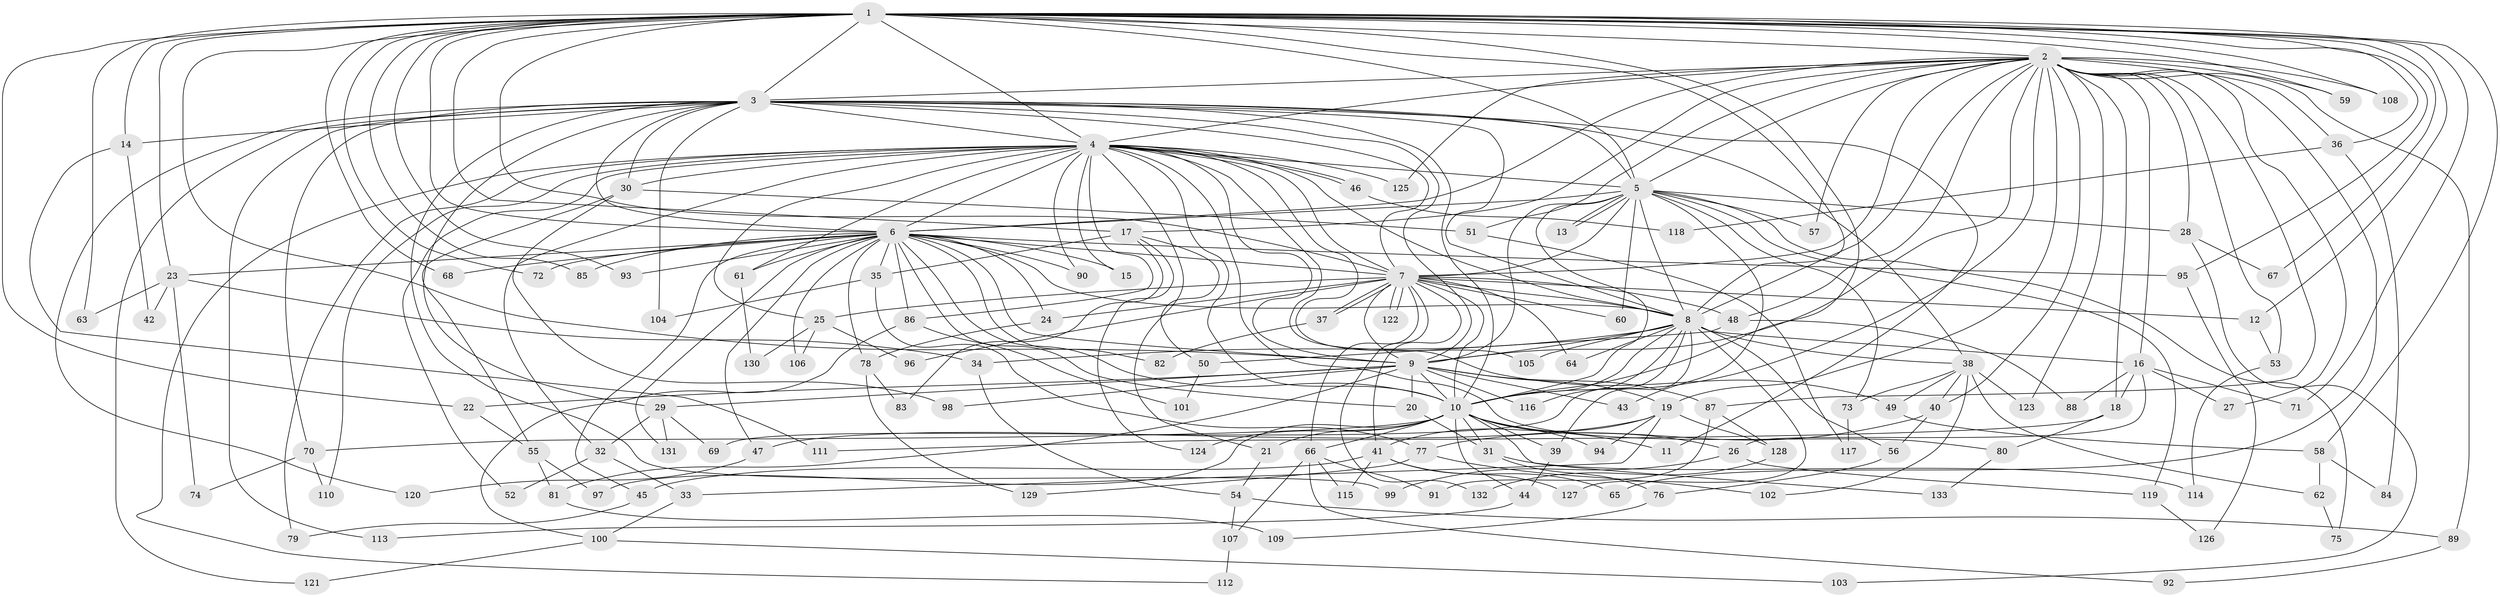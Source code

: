 // coarse degree distribution, {18: 0.02564102564102564, 1: 0.48717948717948717, 2: 0.358974358974359, 11: 0.02564102564102564, 9: 0.02564102564102564, 3: 0.02564102564102564, 5: 0.02564102564102564, 21: 0.02564102564102564}
// Generated by graph-tools (version 1.1) at 2025/46/03/04/25 21:46:53]
// undirected, 133 vertices, 291 edges
graph export_dot {
graph [start="1"]
  node [color=gray90,style=filled];
  1;
  2;
  3;
  4;
  5;
  6;
  7;
  8;
  9;
  10;
  11;
  12;
  13;
  14;
  15;
  16;
  17;
  18;
  19;
  20;
  21;
  22;
  23;
  24;
  25;
  26;
  27;
  28;
  29;
  30;
  31;
  32;
  33;
  34;
  35;
  36;
  37;
  38;
  39;
  40;
  41;
  42;
  43;
  44;
  45;
  46;
  47;
  48;
  49;
  50;
  51;
  52;
  53;
  54;
  55;
  56;
  57;
  58;
  59;
  60;
  61;
  62;
  63;
  64;
  65;
  66;
  67;
  68;
  69;
  70;
  71;
  72;
  73;
  74;
  75;
  76;
  77;
  78;
  79;
  80;
  81;
  82;
  83;
  84;
  85;
  86;
  87;
  88;
  89;
  90;
  91;
  92;
  93;
  94;
  95;
  96;
  97;
  98;
  99;
  100;
  101;
  102;
  103;
  104;
  105;
  106;
  107;
  108;
  109;
  110;
  111;
  112;
  113;
  114;
  115;
  116;
  117;
  118;
  119;
  120;
  121;
  122;
  123;
  124;
  125;
  126;
  127;
  128;
  129;
  130;
  131;
  132;
  133;
  1 -- 2;
  1 -- 3;
  1 -- 4;
  1 -- 5;
  1 -- 6;
  1 -- 7;
  1 -- 8;
  1 -- 9;
  1 -- 10;
  1 -- 12;
  1 -- 14;
  1 -- 17;
  1 -- 22;
  1 -- 23;
  1 -- 36;
  1 -- 58;
  1 -- 59;
  1 -- 63;
  1 -- 67;
  1 -- 68;
  1 -- 71;
  1 -- 72;
  1 -- 85;
  1 -- 93;
  1 -- 95;
  1 -- 108;
  2 -- 3;
  2 -- 4;
  2 -- 5;
  2 -- 6;
  2 -- 7;
  2 -- 8;
  2 -- 9;
  2 -- 10;
  2 -- 16;
  2 -- 17;
  2 -- 18;
  2 -- 19;
  2 -- 27;
  2 -- 28;
  2 -- 36;
  2 -- 40;
  2 -- 48;
  2 -- 51;
  2 -- 53;
  2 -- 57;
  2 -- 59;
  2 -- 65;
  2 -- 87;
  2 -- 89;
  2 -- 108;
  2 -- 123;
  2 -- 125;
  3 -- 4;
  3 -- 5;
  3 -- 6;
  3 -- 7;
  3 -- 8;
  3 -- 9;
  3 -- 10;
  3 -- 11;
  3 -- 14;
  3 -- 29;
  3 -- 30;
  3 -- 38;
  3 -- 70;
  3 -- 99;
  3 -- 104;
  3 -- 113;
  3 -- 120;
  3 -- 121;
  4 -- 5;
  4 -- 6;
  4 -- 7;
  4 -- 8;
  4 -- 9;
  4 -- 10;
  4 -- 15;
  4 -- 21;
  4 -- 25;
  4 -- 30;
  4 -- 32;
  4 -- 46;
  4 -- 46;
  4 -- 49;
  4 -- 52;
  4 -- 61;
  4 -- 79;
  4 -- 80;
  4 -- 86;
  4 -- 90;
  4 -- 105;
  4 -- 110;
  4 -- 112;
  4 -- 125;
  5 -- 6;
  5 -- 7;
  5 -- 8;
  5 -- 9;
  5 -- 10;
  5 -- 13;
  5 -- 13;
  5 -- 28;
  5 -- 43;
  5 -- 57;
  5 -- 60;
  5 -- 73;
  5 -- 75;
  5 -- 119;
  6 -- 7;
  6 -- 8;
  6 -- 9;
  6 -- 10;
  6 -- 15;
  6 -- 20;
  6 -- 23;
  6 -- 24;
  6 -- 35;
  6 -- 45;
  6 -- 47;
  6 -- 61;
  6 -- 68;
  6 -- 72;
  6 -- 78;
  6 -- 82;
  6 -- 85;
  6 -- 86;
  6 -- 90;
  6 -- 93;
  6 -- 95;
  6 -- 106;
  6 -- 131;
  7 -- 8;
  7 -- 9;
  7 -- 10;
  7 -- 12;
  7 -- 24;
  7 -- 25;
  7 -- 37;
  7 -- 37;
  7 -- 41;
  7 -- 48;
  7 -- 60;
  7 -- 64;
  7 -- 66;
  7 -- 96;
  7 -- 122;
  7 -- 122;
  7 -- 132;
  8 -- 9;
  8 -- 10;
  8 -- 16;
  8 -- 34;
  8 -- 38;
  8 -- 39;
  8 -- 56;
  8 -- 64;
  8 -- 69;
  8 -- 105;
  8 -- 116;
  8 -- 127;
  9 -- 10;
  9 -- 19;
  9 -- 20;
  9 -- 22;
  9 -- 29;
  9 -- 43;
  9 -- 81;
  9 -- 87;
  9 -- 98;
  9 -- 116;
  10 -- 11;
  10 -- 21;
  10 -- 26;
  10 -- 31;
  10 -- 39;
  10 -- 44;
  10 -- 66;
  10 -- 70;
  10 -- 94;
  10 -- 97;
  10 -- 124;
  10 -- 133;
  12 -- 53;
  14 -- 42;
  14 -- 111;
  16 -- 18;
  16 -- 26;
  16 -- 27;
  16 -- 71;
  16 -- 88;
  17 -- 35;
  17 -- 50;
  17 -- 83;
  17 -- 124;
  18 -- 80;
  18 -- 111;
  19 -- 33;
  19 -- 41;
  19 -- 47;
  19 -- 94;
  19 -- 128;
  20 -- 31;
  21 -- 54;
  22 -- 55;
  23 -- 34;
  23 -- 42;
  23 -- 63;
  23 -- 74;
  24 -- 78;
  25 -- 96;
  25 -- 106;
  25 -- 130;
  26 -- 99;
  26 -- 119;
  28 -- 67;
  28 -- 103;
  29 -- 32;
  29 -- 69;
  29 -- 131;
  30 -- 51;
  30 -- 55;
  30 -- 98;
  31 -- 76;
  31 -- 114;
  32 -- 33;
  32 -- 52;
  33 -- 100;
  34 -- 54;
  35 -- 77;
  35 -- 104;
  36 -- 84;
  36 -- 118;
  37 -- 82;
  38 -- 40;
  38 -- 49;
  38 -- 62;
  38 -- 73;
  38 -- 102;
  38 -- 123;
  39 -- 44;
  40 -- 56;
  40 -- 77;
  41 -- 45;
  41 -- 65;
  41 -- 115;
  41 -- 127;
  44 -- 113;
  45 -- 79;
  46 -- 118;
  47 -- 120;
  48 -- 50;
  48 -- 88;
  49 -- 58;
  50 -- 101;
  51 -- 117;
  53 -- 114;
  54 -- 89;
  54 -- 107;
  55 -- 81;
  55 -- 97;
  56 -- 76;
  58 -- 62;
  58 -- 84;
  61 -- 130;
  62 -- 75;
  66 -- 91;
  66 -- 92;
  66 -- 107;
  66 -- 115;
  70 -- 74;
  70 -- 110;
  73 -- 117;
  76 -- 109;
  77 -- 102;
  77 -- 129;
  78 -- 83;
  78 -- 129;
  80 -- 133;
  81 -- 109;
  86 -- 100;
  86 -- 101;
  87 -- 91;
  87 -- 128;
  89 -- 92;
  95 -- 126;
  100 -- 103;
  100 -- 121;
  107 -- 112;
  119 -- 126;
  128 -- 132;
}
